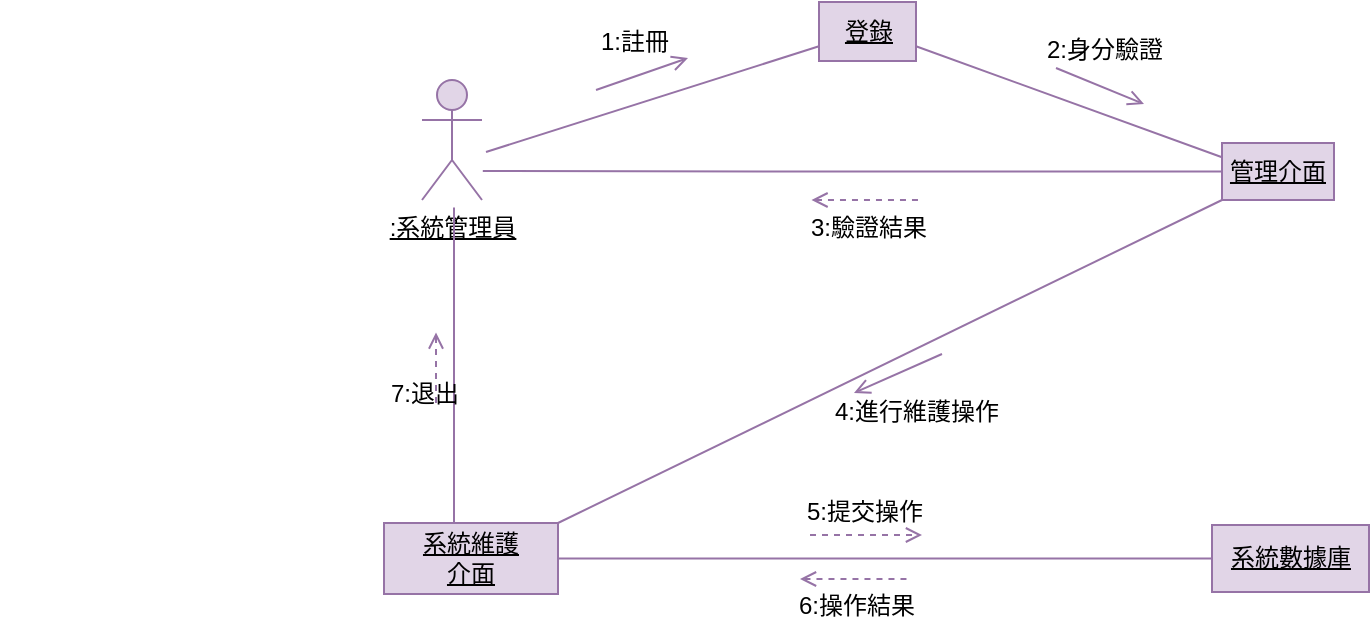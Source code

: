 <mxfile version="22.1.11" type="github">
  <diagram name="第 1 页" id="D3cNAAtRAMhmCbgvtZ4A">
    <mxGraphModel dx="1268" dy="474" grid="0" gridSize="10" guides="1" tooltips="1" connect="1" arrows="1" fold="1" page="0" pageScale="1" pageWidth="827" pageHeight="1169" background="#ffffff" math="0" shadow="0">
      <root>
        <mxCell id="0" />
        <mxCell id="1" parent="0" />
        <mxCell id="jyMRiEjB-ceE4jKXVaSs-1" value="&lt;u&gt;:系統管理員&lt;/u&gt;" style="shape=umlActor;verticalLabelPosition=bottom;verticalAlign=top;html=1;outlineConnect=0;fillColor=#e1d5e7;strokeColor=#9673a6;labelBackgroundColor=none;" vertex="1" parent="1">
          <mxGeometry x="65" y="79" width="30" height="60" as="geometry" />
        </mxCell>
        <mxCell id="jyMRiEjB-ceE4jKXVaSs-2" style="edgeStyle=orthogonalEdgeStyle;rounded=0;orthogonalLoop=1;jettySize=auto;html=1;exitX=0.5;exitY=1;exitDx=0;exitDy=0;entryX=0.5;entryY=0;entryDx=0;entryDy=0;strokeColor=#9673A6;endArrow=none;endFill=0;fillColor=#d5e8d4;" edge="1" parent="1">
          <mxGeometry relative="1" as="geometry">
            <mxPoint x="81" y="142.75" as="sourcePoint" />
            <mxPoint x="81" y="304.25" as="targetPoint" />
          </mxGeometry>
        </mxCell>
        <mxCell id="jyMRiEjB-ceE4jKXVaSs-3" style="edgeStyle=orthogonalEdgeStyle;rounded=0;orthogonalLoop=1;jettySize=auto;html=1;exitX=0;exitY=0.5;exitDx=0;exitDy=0;strokeColor=#9673A6;endArrow=none;endFill=0;fillColor=#d5e8d4;" edge="1" parent="1" source="jyMRiEjB-ceE4jKXVaSs-5">
          <mxGeometry relative="1" as="geometry">
            <mxPoint x="95.4" y="124.5" as="targetPoint" />
          </mxGeometry>
        </mxCell>
        <mxCell id="jyMRiEjB-ceE4jKXVaSs-4" style="rounded=0;orthogonalLoop=1;jettySize=auto;html=1;exitX=0;exitY=1;exitDx=0;exitDy=0;strokeColor=#9673A6;endArrow=none;endFill=0;entryX=1;entryY=0;entryDx=0;entryDy=0;fillColor=#d5e8d4;" edge="1" parent="1" source="jyMRiEjB-ceE4jKXVaSs-5" target="jyMRiEjB-ceE4jKXVaSs-7">
          <mxGeometry relative="1" as="geometry">
            <mxPoint x="109" y="302.5" as="targetPoint" />
          </mxGeometry>
        </mxCell>
        <mxCell id="jyMRiEjB-ceE4jKXVaSs-5" value="&lt;u&gt;管理介面&lt;/u&gt;" style="rounded=0;whiteSpace=wrap;html=1;strokeColor=#9673A6;fillColor=#E1D5E7;" vertex="1" parent="1">
          <mxGeometry x="465" y="110.5" width="56" height="28.5" as="geometry" />
        </mxCell>
        <mxCell id="jyMRiEjB-ceE4jKXVaSs-6" style="edgeStyle=orthogonalEdgeStyle;rounded=0;orthogonalLoop=1;jettySize=auto;html=1;exitX=1;exitY=0.5;exitDx=0;exitDy=0;entryX=0;entryY=0.5;entryDx=0;entryDy=0;strokeColor=#9673A6;endArrow=none;endFill=0;fillColor=#d5e8d4;" edge="1" parent="1" source="jyMRiEjB-ceE4jKXVaSs-7" target="jyMRiEjB-ceE4jKXVaSs-8">
          <mxGeometry relative="1" as="geometry" />
        </mxCell>
        <mxCell id="jyMRiEjB-ceE4jKXVaSs-7" value="&lt;u&gt;系統維護&lt;br&gt;介面&lt;/u&gt;" style="rounded=0;whiteSpace=wrap;html=1;strokeColor=#9673A6;fillColor=#E1D5E7;" vertex="1" parent="1">
          <mxGeometry x="46" y="300.5" width="87" height="35.5" as="geometry" />
        </mxCell>
        <mxCell id="jyMRiEjB-ceE4jKXVaSs-8" value="&lt;u&gt;系統數據庫&lt;/u&gt;" style="rounded=0;whiteSpace=wrap;html=1;strokeColor=#9673A6;fillColor=#E1D5E7;" vertex="1" parent="1">
          <mxGeometry x="460" y="301.5" width="78.5" height="33.5" as="geometry" />
        </mxCell>
        <mxCell id="jyMRiEjB-ceE4jKXVaSs-9" value="" style="endArrow=open;endFill=0;html=1;align=left;verticalAlign=top;rounded=0;strokeColor=#9673A6;fillColor=#d5e8d4;" edge="1" parent="1">
          <mxGeometry x="-1" relative="1" as="geometry">
            <mxPoint x="152" y="84" as="sourcePoint" />
            <mxPoint x="198" y="68" as="targetPoint" />
          </mxGeometry>
        </mxCell>
        <mxCell id="jyMRiEjB-ceE4jKXVaSs-10" value="" style="edgeLabel;resizable=0;html=1;align=left;verticalAlign=bottom;strokeColor=#FFFFFF;fontColor=#FFFFFF;fillColor=#182E3E;" connectable="0" vertex="1" parent="jyMRiEjB-ceE4jKXVaSs-9">
          <mxGeometry x="-1" relative="1" as="geometry" />
        </mxCell>
        <mxCell id="jyMRiEjB-ceE4jKXVaSs-11" value="&lt;font color=&quot;#000000&quot;&gt;7:退出&lt;/font&gt;" style="text;html=1;align=center;verticalAlign=middle;resizable=0;points=[];autosize=1;strokeColor=none;fillColor=none;fontColor=#FFFFFF;shadow=1;" vertex="1" parent="1">
          <mxGeometry x="40" y="223" width="52" height="26" as="geometry" />
        </mxCell>
        <mxCell id="jyMRiEjB-ceE4jKXVaSs-12" value="" style="endArrow=open;endFill=0;html=1;edgeStyle=orthogonalEdgeStyle;align=left;verticalAlign=top;rounded=0;strokeColor=#9673A6;startArrow=none;startFill=0;fillColor=#d5e8d4;dashed=1;" edge="1" parent="1">
          <mxGeometry x="-1" relative="1" as="geometry">
            <mxPoint x="259" y="306.5" as="sourcePoint" />
            <mxPoint x="315" y="306.5" as="targetPoint" />
          </mxGeometry>
        </mxCell>
        <mxCell id="jyMRiEjB-ceE4jKXVaSs-13" value="" style="edgeLabel;resizable=0;html=1;align=left;verticalAlign=bottom;strokeColor=#FFFFFF;fontColor=#FFFFFF;fillColor=#182E3E;" connectable="0" vertex="1" parent="jyMRiEjB-ceE4jKXVaSs-12">
          <mxGeometry x="-1" relative="1" as="geometry" />
        </mxCell>
        <mxCell id="jyMRiEjB-ceE4jKXVaSs-14" value="&lt;font color=&quot;#000000&quot;&gt;5:提交操作&lt;/font&gt;" style="text;html=1;align=center;verticalAlign=middle;resizable=0;points=[];autosize=1;strokeColor=none;fillColor=none;fontColor=#FFFFFF;" vertex="1" parent="1">
          <mxGeometry x="248" y="282" width="76" height="26" as="geometry" />
        </mxCell>
        <mxCell id="jyMRiEjB-ceE4jKXVaSs-15" value="" style="endArrow=none;endFill=0;html=1;edgeStyle=orthogonalEdgeStyle;align=left;verticalAlign=top;rounded=0;strokeColor=#9673A6;startArrow=open;startFill=0;dashed=1;fillColor=#d5e8d4;" edge="1" parent="1">
          <mxGeometry x="-1" relative="1" as="geometry">
            <mxPoint x="72" y="205.25" as="sourcePoint" />
            <mxPoint x="72" y="242.25" as="targetPoint" />
          </mxGeometry>
        </mxCell>
        <mxCell id="jyMRiEjB-ceE4jKXVaSs-16" value="" style="edgeLabel;resizable=0;html=1;align=left;verticalAlign=bottom;strokeColor=#FFFFFF;fontColor=#FFFFFF;fillColor=#182E3E;" connectable="0" vertex="1" parent="jyMRiEjB-ceE4jKXVaSs-15">
          <mxGeometry x="-1" relative="1" as="geometry">
            <mxPoint x="-217" y="88" as="offset" />
          </mxGeometry>
        </mxCell>
        <mxCell id="jyMRiEjB-ceE4jKXVaSs-17" value="" style="endArrow=none;endFill=0;html=1;align=left;verticalAlign=top;rounded=0;strokeColor=#9673A6;startArrow=open;startFill=0;fillColor=#d5e8d4;" edge="1" parent="1">
          <mxGeometry x="-1" relative="1" as="geometry">
            <mxPoint x="281" y="235.5" as="sourcePoint" />
            <mxPoint x="325" y="216" as="targetPoint" />
          </mxGeometry>
        </mxCell>
        <mxCell id="jyMRiEjB-ceE4jKXVaSs-18" value="" style="edgeLabel;resizable=0;html=1;align=left;verticalAlign=bottom;strokeColor=#FFFFFF;fontColor=#FFFFFF;fillColor=#182E3E;" connectable="0" vertex="1" parent="jyMRiEjB-ceE4jKXVaSs-17">
          <mxGeometry x="-1" relative="1" as="geometry" />
        </mxCell>
        <mxCell id="jyMRiEjB-ceE4jKXVaSs-19" value="&lt;font color=&quot;#000000&quot;&gt;4:進行維護操作&lt;/font&gt;" style="text;html=1;align=center;verticalAlign=middle;resizable=0;points=[];autosize=1;strokeColor=none;fillColor=none;fontColor=#FFFFFF;" vertex="1" parent="1">
          <mxGeometry x="262" y="232" width="100" height="26" as="geometry" />
        </mxCell>
        <mxCell id="jyMRiEjB-ceE4jKXVaSs-20" value="" style="endArrow=none;endFill=0;html=1;edgeStyle=orthogonalEdgeStyle;align=left;verticalAlign=top;rounded=0;strokeColor=#9673A6;startArrow=open;startFill=0;dashed=1;fillColor=#d5e8d4;" edge="1" parent="1">
          <mxGeometry x="-1" relative="1" as="geometry">
            <mxPoint x="254" y="328.5" as="sourcePoint" />
            <mxPoint x="310" y="328.5" as="targetPoint" />
          </mxGeometry>
        </mxCell>
        <mxCell id="jyMRiEjB-ceE4jKXVaSs-21" value="" style="edgeLabel;resizable=0;html=1;align=left;verticalAlign=bottom;strokeColor=#FFFFFF;fontColor=#FFFFFF;fillColor=#182E3E;" connectable="0" vertex="1" parent="jyMRiEjB-ceE4jKXVaSs-20">
          <mxGeometry x="-1" relative="1" as="geometry" />
        </mxCell>
        <mxCell id="jyMRiEjB-ceE4jKXVaSs-22" value="&lt;font color=&quot;#000000&quot;&gt;6:操作結果&lt;/font&gt;" style="text;html=1;align=center;verticalAlign=middle;resizable=0;points=[];autosize=1;strokeColor=none;fillColor=none;fontColor=#FFFFFF;" vertex="1" parent="1">
          <mxGeometry x="244" y="329" width="76" height="26" as="geometry" />
        </mxCell>
        <mxCell id="jyMRiEjB-ceE4jKXVaSs-23" value="&lt;u&gt;登錄&lt;/u&gt;" style="rounded=0;whiteSpace=wrap;html=1;strokeColor=#9673A6;fillColor=#E1D5E7;" vertex="1" parent="1">
          <mxGeometry x="263.5" y="40" width="48.5" height="29.5" as="geometry" />
        </mxCell>
        <mxCell id="jyMRiEjB-ceE4jKXVaSs-24" value="" style="endArrow=none;html=1;rounded=0;entryX=0;entryY=0.75;entryDx=0;entryDy=0;fillColor=#d5e8d4;strokeColor=#9673A6;" edge="1" parent="1" target="jyMRiEjB-ceE4jKXVaSs-23">
          <mxGeometry width="50" height="50" relative="1" as="geometry">
            <mxPoint x="97" y="115" as="sourcePoint" />
            <mxPoint x="147" y="65" as="targetPoint" />
          </mxGeometry>
        </mxCell>
        <mxCell id="jyMRiEjB-ceE4jKXVaSs-25" value="" style="endArrow=none;html=1;rounded=0;entryX=0;entryY=0.25;entryDx=0;entryDy=0;exitX=1;exitY=0.75;exitDx=0;exitDy=0;fillColor=#d5e8d4;strokeColor=#9673A6;" edge="1" parent="1" source="jyMRiEjB-ceE4jKXVaSs-23" target="jyMRiEjB-ceE4jKXVaSs-5">
          <mxGeometry width="50" height="50" relative="1" as="geometry">
            <mxPoint x="332" y="76" as="sourcePoint" />
            <mxPoint x="382" y="26" as="targetPoint" />
          </mxGeometry>
        </mxCell>
        <mxCell id="jyMRiEjB-ceE4jKXVaSs-26" value="&lt;font color=&quot;#000000&quot;&gt;1:註冊&lt;/font&gt;" style="text;html=1;align=center;verticalAlign=middle;resizable=0;points=[];autosize=1;strokeColor=none;fillColor=none;fontColor=#FFFFFF;" vertex="1" parent="1">
          <mxGeometry x="145" y="47" width="52" height="26" as="geometry" />
        </mxCell>
        <mxCell id="jyMRiEjB-ceE4jKXVaSs-27" value="" style="endArrow=open;endFill=0;html=1;align=left;verticalAlign=top;rounded=0;strokeColor=#9673A6;fillColor=#d5e8d4;" edge="1" parent="1">
          <mxGeometry x="-1" relative="1" as="geometry">
            <mxPoint x="382" y="73" as="sourcePoint" />
            <mxPoint x="426" y="91" as="targetPoint" />
          </mxGeometry>
        </mxCell>
        <mxCell id="jyMRiEjB-ceE4jKXVaSs-28" value="" style="edgeLabel;resizable=0;html=1;align=left;verticalAlign=bottom;strokeColor=#FFFFFF;fontColor=#FFFFFF;fillColor=#182E3E;" connectable="0" vertex="1" parent="jyMRiEjB-ceE4jKXVaSs-27">
          <mxGeometry x="-1" relative="1" as="geometry" />
        </mxCell>
        <mxCell id="jyMRiEjB-ceE4jKXVaSs-29" value="&lt;font color=&quot;#000000&quot;&gt;2:身分驗證&lt;/font&gt;" style="text;html=1;align=center;verticalAlign=middle;resizable=0;points=[];autosize=1;strokeColor=none;fillColor=none;fontColor=#FFFFFF;" vertex="1" parent="1">
          <mxGeometry x="368" y="51" width="76" height="26" as="geometry" />
        </mxCell>
        <mxCell id="jyMRiEjB-ceE4jKXVaSs-30" value="" style="endArrow=none;endFill=0;html=1;edgeStyle=orthogonalEdgeStyle;align=left;verticalAlign=top;rounded=0;strokeColor=#9673A6;startArrow=open;startFill=0;dashed=1;fillColor=#d5e8d4;" edge="1" parent="1">
          <mxGeometry x="-1" relative="1" as="geometry">
            <mxPoint x="259.75" y="139" as="sourcePoint" />
            <mxPoint x="315.75" y="139" as="targetPoint" />
          </mxGeometry>
        </mxCell>
        <mxCell id="jyMRiEjB-ceE4jKXVaSs-31" value="" style="edgeLabel;resizable=0;html=1;align=left;verticalAlign=bottom;strokeColor=#FFFFFF;fontColor=#FFFFFF;fillColor=#182E3E;" connectable="0" vertex="1" parent="jyMRiEjB-ceE4jKXVaSs-30">
          <mxGeometry x="-1" relative="1" as="geometry" />
        </mxCell>
        <mxCell id="jyMRiEjB-ceE4jKXVaSs-32" value="&lt;font color=&quot;#000000&quot;&gt;3:驗證結果&lt;/font&gt;" style="text;html=1;align=center;verticalAlign=middle;resizable=0;points=[];autosize=1;strokeColor=none;fillColor=none;fontColor=#FFFFFF;" vertex="1" parent="1">
          <mxGeometry x="249.75" y="139.5" width="76" height="26" as="geometry" />
        </mxCell>
      </root>
    </mxGraphModel>
  </diagram>
</mxfile>
